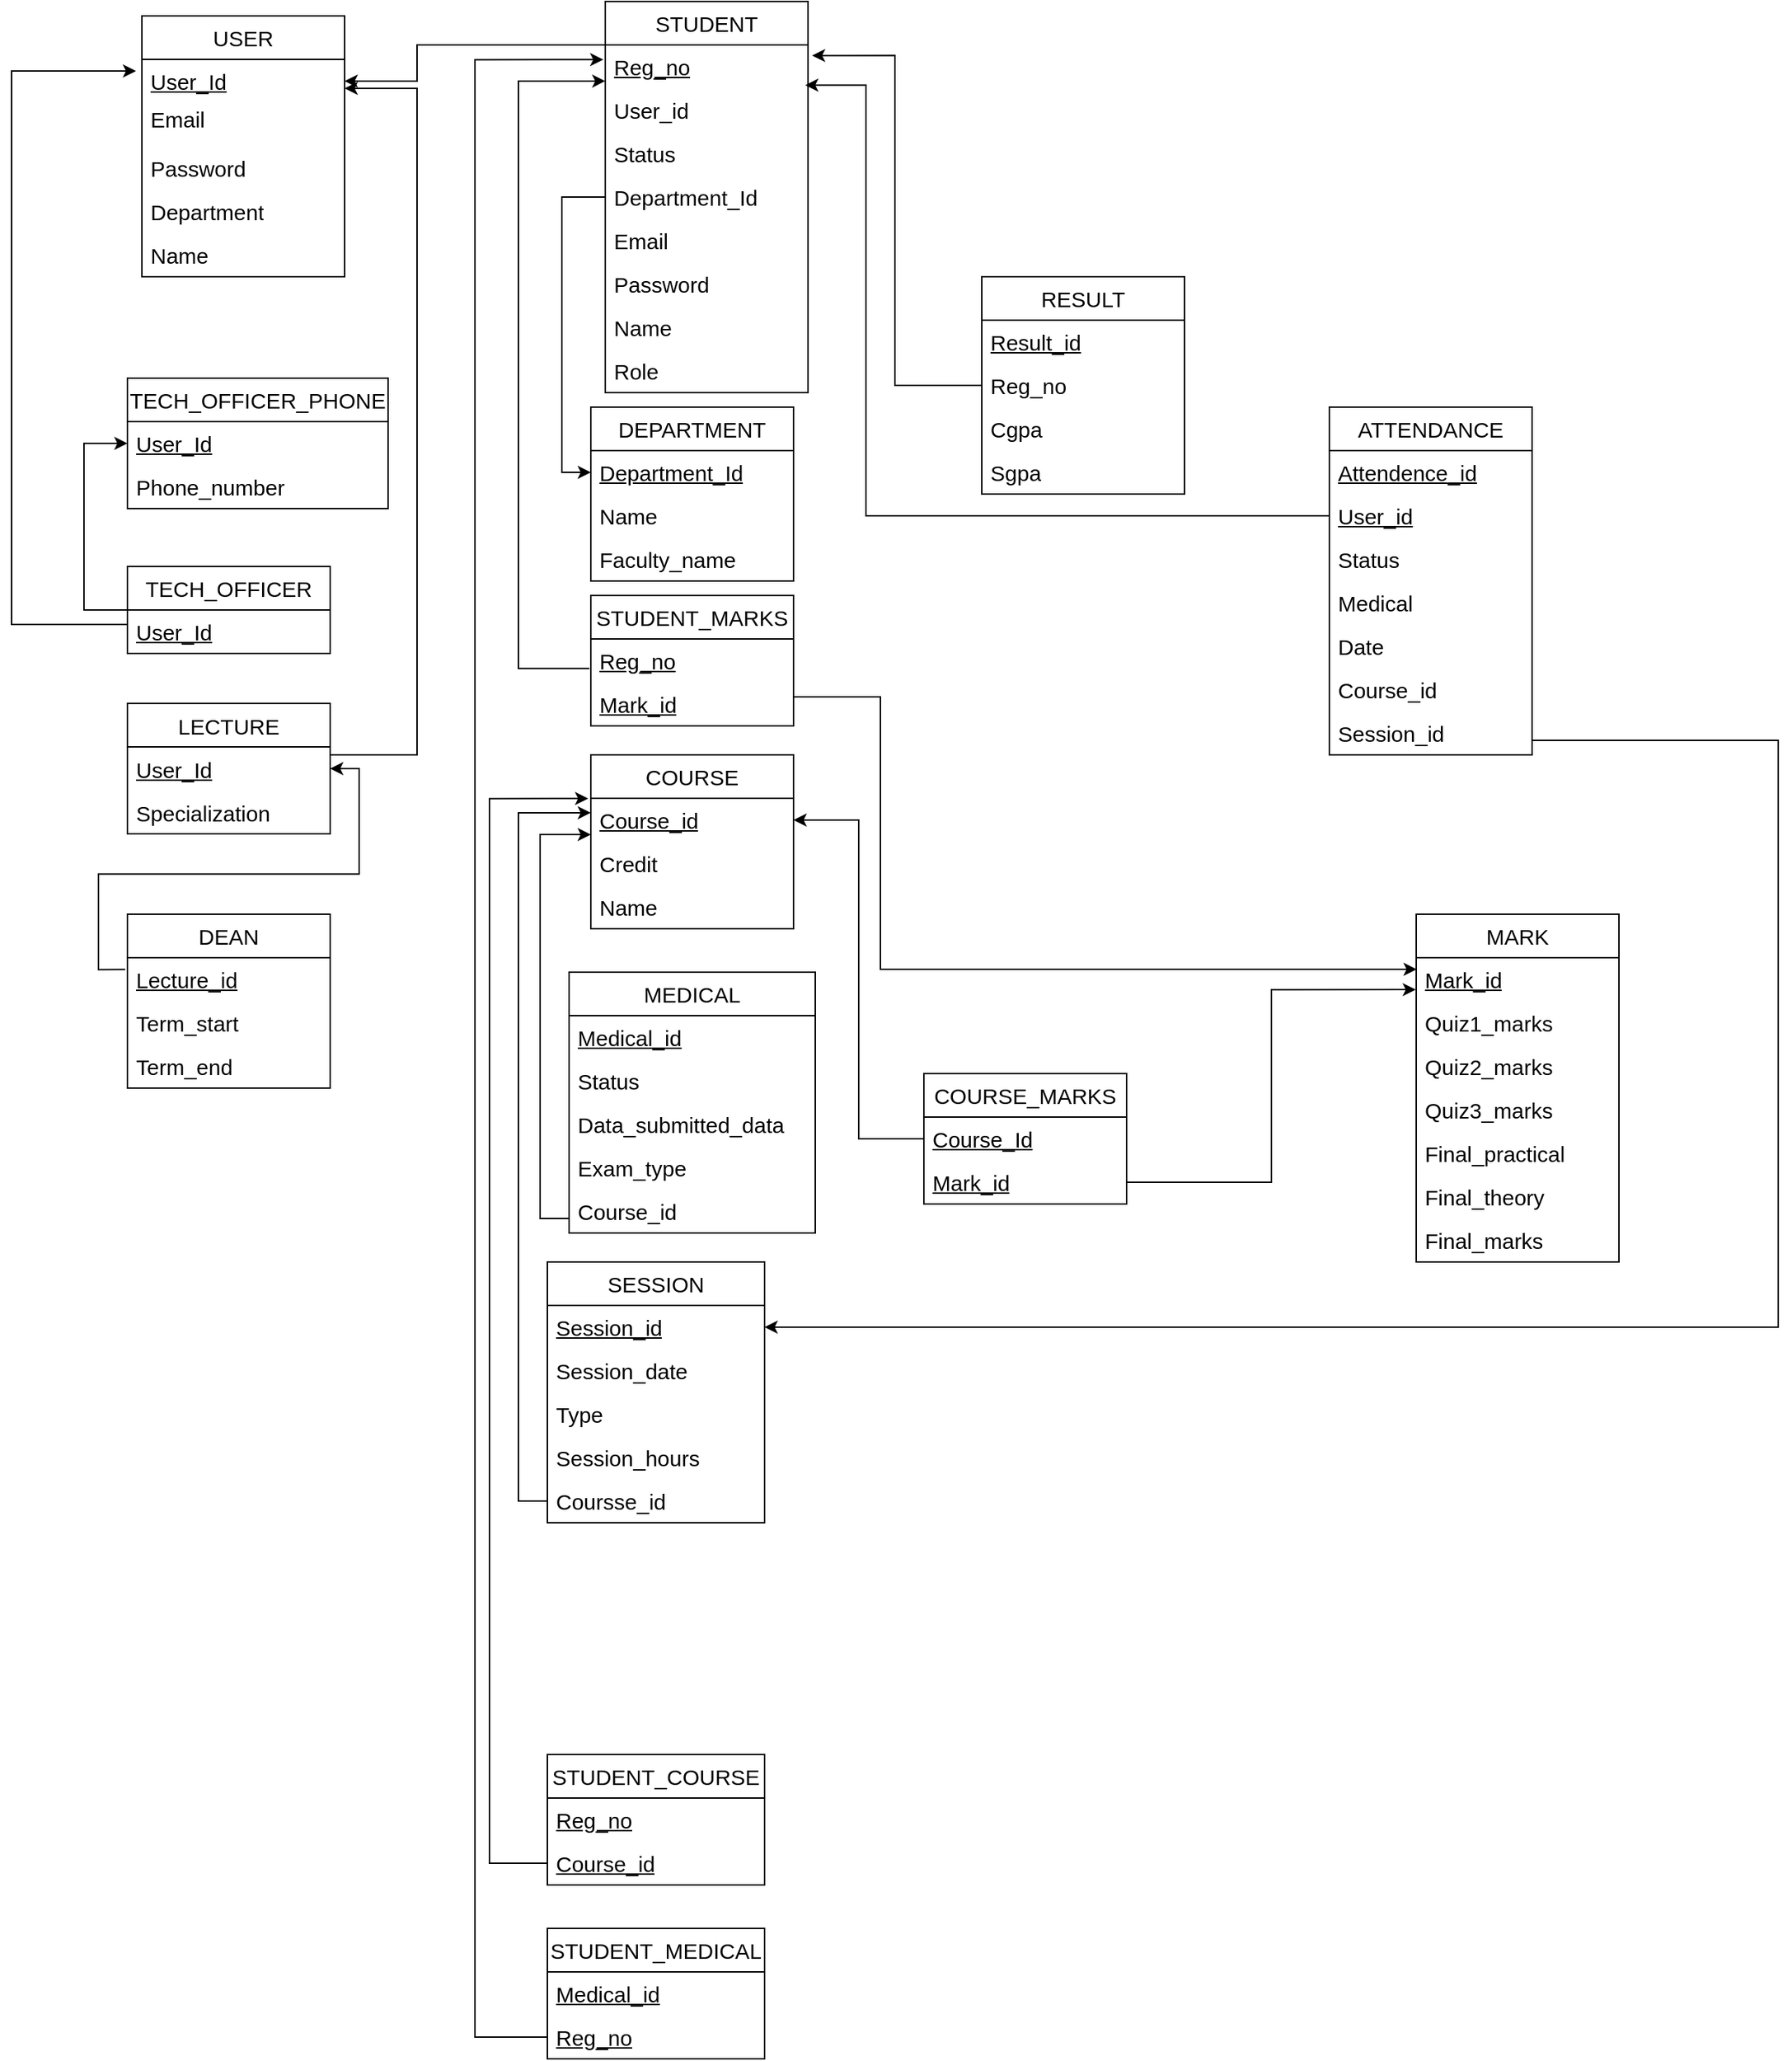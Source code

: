 <mxfile version="28.0.6">
  <diagram name="Page-1" id="T_bpmNIiC4-5DBR66Zbq">
    <mxGraphModel dx="1737" dy="1100" grid="1" gridSize="10" guides="1" tooltips="1" connect="1" arrows="1" fold="1" page="1" pageScale="1" pageWidth="1654" pageHeight="1169" math="0" shadow="0">
      <root>
        <mxCell id="0" />
        <mxCell id="1" parent="0" />
        <mxCell id="CtTI6L6g2vSUZPgUTcTH-9" value="USER" style="swimlane;fontStyle=0;childLayout=stackLayout;horizontal=1;startSize=30;horizontalStack=0;resizeParent=1;resizeParentMax=0;resizeLast=0;collapsible=1;marginBottom=0;whiteSpace=wrap;html=1;fontSize=15;" parent="1" vertex="1">
          <mxGeometry x="170" y="20" width="140" height="180" as="geometry" />
        </mxCell>
        <mxCell id="CtTI6L6g2vSUZPgUTcTH-10" value="&lt;u&gt;User_Id&lt;/u&gt;" style="text;strokeColor=none;fillColor=none;align=left;verticalAlign=middle;spacingLeft=4;spacingRight=4;overflow=hidden;points=[[0,0.5],[1,0.5]];portConstraint=eastwest;rotatable=0;whiteSpace=wrap;html=1;fontSize=15;" parent="CtTI6L6g2vSUZPgUTcTH-9" vertex="1">
          <mxGeometry y="30" width="140" height="30" as="geometry" />
        </mxCell>
        <mxCell id="CtTI6L6g2vSUZPgUTcTH-11" value="Email&lt;div&gt;&lt;br&gt;&lt;/div&gt;" style="text;strokeColor=none;fillColor=none;align=left;verticalAlign=middle;spacingLeft=4;spacingRight=4;overflow=hidden;points=[[0,0.5],[1,0.5]];portConstraint=eastwest;rotatable=0;whiteSpace=wrap;html=1;fontSize=15;" parent="CtTI6L6g2vSUZPgUTcTH-9" vertex="1">
          <mxGeometry y="60" width="140" height="30" as="geometry" />
        </mxCell>
        <mxCell id="CtTI6L6g2vSUZPgUTcTH-12" value="Password" style="text;strokeColor=none;fillColor=none;align=left;verticalAlign=middle;spacingLeft=4;spacingRight=4;overflow=hidden;points=[[0,0.5],[1,0.5]];portConstraint=eastwest;rotatable=0;whiteSpace=wrap;html=1;fontSize=15;" parent="CtTI6L6g2vSUZPgUTcTH-9" vertex="1">
          <mxGeometry y="90" width="140" height="30" as="geometry" />
        </mxCell>
        <mxCell id="CtTI6L6g2vSUZPgUTcTH-16" value="Department" style="text;strokeColor=none;fillColor=none;align=left;verticalAlign=middle;spacingLeft=4;spacingRight=4;overflow=hidden;points=[[0,0.5],[1,0.5]];portConstraint=eastwest;rotatable=0;whiteSpace=wrap;html=1;fontSize=15;" parent="CtTI6L6g2vSUZPgUTcTH-9" vertex="1">
          <mxGeometry y="120" width="140" height="30" as="geometry" />
        </mxCell>
        <mxCell id="CtTI6L6g2vSUZPgUTcTH-17" value="Name" style="text;strokeColor=none;fillColor=none;align=left;verticalAlign=middle;spacingLeft=4;spacingRight=4;overflow=hidden;points=[[0,0.5],[1,0.5]];portConstraint=eastwest;rotatable=0;whiteSpace=wrap;html=1;fontSize=15;" parent="CtTI6L6g2vSUZPgUTcTH-9" vertex="1">
          <mxGeometry y="150" width="140" height="30" as="geometry" />
        </mxCell>
        <mxCell id="CtTI6L6g2vSUZPgUTcTH-18" value="STUDENT" style="swimlane;fontStyle=0;childLayout=stackLayout;horizontal=1;startSize=30;horizontalStack=0;resizeParent=1;resizeParentMax=0;resizeLast=0;collapsible=1;marginBottom=0;whiteSpace=wrap;html=1;fontSize=15;" parent="1" vertex="1">
          <mxGeometry x="490" y="10" width="140" height="270" as="geometry" />
        </mxCell>
        <mxCell id="CtTI6L6g2vSUZPgUTcTH-19" value="&lt;u&gt;Reg_no&lt;/u&gt;" style="text;strokeColor=none;fillColor=none;align=left;verticalAlign=middle;spacingLeft=4;spacingRight=4;overflow=hidden;points=[[0,0.5],[1,0.5]];portConstraint=eastwest;rotatable=0;whiteSpace=wrap;html=1;fontSize=15;" parent="CtTI6L6g2vSUZPgUTcTH-18" vertex="1">
          <mxGeometry y="30" width="140" height="30" as="geometry" />
        </mxCell>
        <mxCell id="CtTI6L6g2vSUZPgUTcTH-20" value="User_id" style="text;strokeColor=none;fillColor=none;align=left;verticalAlign=middle;spacingLeft=4;spacingRight=4;overflow=hidden;points=[[0,0.5],[1,0.5]];portConstraint=eastwest;rotatable=0;whiteSpace=wrap;html=1;fontSize=15;" parent="CtTI6L6g2vSUZPgUTcTH-18" vertex="1">
          <mxGeometry y="60" width="140" height="30" as="geometry" />
        </mxCell>
        <mxCell id="CtTI6L6g2vSUZPgUTcTH-21" value="Status" style="text;strokeColor=none;fillColor=none;align=left;verticalAlign=middle;spacingLeft=4;spacingRight=4;overflow=hidden;points=[[0,0.5],[1,0.5]];portConstraint=eastwest;rotatable=0;whiteSpace=wrap;html=1;fontSize=15;" parent="CtTI6L6g2vSUZPgUTcTH-18" vertex="1">
          <mxGeometry y="90" width="140" height="30" as="geometry" />
        </mxCell>
        <mxCell id="R4xDeZKMZIM7UkRuJvfa-5" value="Department_Id" style="text;strokeColor=none;fillColor=none;align=left;verticalAlign=middle;spacingLeft=4;spacingRight=4;overflow=hidden;points=[[0,0.5],[1,0.5]];portConstraint=eastwest;rotatable=0;whiteSpace=wrap;html=1;fontSize=15;" parent="CtTI6L6g2vSUZPgUTcTH-18" vertex="1">
          <mxGeometry y="120" width="140" height="30" as="geometry" />
        </mxCell>
        <mxCell id="dsJZEKjD783PEFaKPXM2-1" value="Email" style="text;strokeColor=none;fillColor=none;align=left;verticalAlign=middle;spacingLeft=4;spacingRight=4;overflow=hidden;points=[[0,0.5],[1,0.5]];portConstraint=eastwest;rotatable=0;whiteSpace=wrap;html=1;fontSize=15;" vertex="1" parent="CtTI6L6g2vSUZPgUTcTH-18">
          <mxGeometry y="150" width="140" height="30" as="geometry" />
        </mxCell>
        <mxCell id="dsJZEKjD783PEFaKPXM2-2" value="Password" style="text;strokeColor=none;fillColor=none;align=left;verticalAlign=middle;spacingLeft=4;spacingRight=4;overflow=hidden;points=[[0,0.5],[1,0.5]];portConstraint=eastwest;rotatable=0;whiteSpace=wrap;html=1;fontSize=15;" vertex="1" parent="CtTI6L6g2vSUZPgUTcTH-18">
          <mxGeometry y="180" width="140" height="30" as="geometry" />
        </mxCell>
        <mxCell id="dsJZEKjD783PEFaKPXM2-6" value="Name" style="text;strokeColor=none;fillColor=none;align=left;verticalAlign=middle;spacingLeft=4;spacingRight=4;overflow=hidden;points=[[0,0.5],[1,0.5]];portConstraint=eastwest;rotatable=0;whiteSpace=wrap;html=1;fontSize=15;" vertex="1" parent="CtTI6L6g2vSUZPgUTcTH-18">
          <mxGeometry y="210" width="140" height="30" as="geometry" />
        </mxCell>
        <mxCell id="dsJZEKjD783PEFaKPXM2-7" value="Role" style="text;strokeColor=none;fillColor=none;align=left;verticalAlign=middle;spacingLeft=4;spacingRight=4;overflow=hidden;points=[[0,0.5],[1,0.5]];portConstraint=eastwest;rotatable=0;whiteSpace=wrap;html=1;fontSize=15;" vertex="1" parent="CtTI6L6g2vSUZPgUTcTH-18">
          <mxGeometry y="240" width="140" height="30" as="geometry" />
        </mxCell>
        <mxCell id="CtTI6L6g2vSUZPgUTcTH-90" style="edgeStyle=orthogonalEdgeStyle;rounded=0;orthogonalLoop=1;jettySize=auto;html=1;entryX=0;entryY=0.5;entryDx=0;entryDy=0;fontSize=15;" parent="1" source="CtTI6L6g2vSUZPgUTcTH-24" target="CtTI6L6g2vSUZPgUTcTH-29" edge="1">
          <mxGeometry relative="1" as="geometry">
            <Array as="points">
              <mxPoint x="130" y="430.0" />
              <mxPoint x="130" y="315" />
            </Array>
          </mxGeometry>
        </mxCell>
        <mxCell id="CtTI6L6g2vSUZPgUTcTH-24" value="TECH_OFFICER" style="swimlane;fontStyle=0;childLayout=stackLayout;horizontal=1;startSize=30;horizontalStack=0;resizeParent=1;resizeParentMax=0;resizeLast=0;collapsible=1;marginBottom=0;whiteSpace=wrap;html=1;fontSize=15;" parent="1" vertex="1">
          <mxGeometry x="160" y="400" width="140" height="60" as="geometry" />
        </mxCell>
        <mxCell id="CtTI6L6g2vSUZPgUTcTH-25" value="&lt;font&gt;&lt;u&gt;User_Id&lt;/u&gt;&lt;/font&gt;" style="text;strokeColor=none;fillColor=none;align=left;verticalAlign=middle;spacingLeft=4;spacingRight=4;overflow=hidden;points=[[0,0.5],[1,0.5]];portConstraint=eastwest;rotatable=0;whiteSpace=wrap;html=1;fontSize=15;" parent="CtTI6L6g2vSUZPgUTcTH-24" vertex="1">
          <mxGeometry y="30" width="140" height="30" as="geometry" />
        </mxCell>
        <mxCell id="CtTI6L6g2vSUZPgUTcTH-28" value="TECH_OFFICER_PHONE" style="swimlane;fontStyle=0;childLayout=stackLayout;horizontal=1;startSize=30;horizontalStack=0;resizeParent=1;resizeParentMax=0;resizeLast=0;collapsible=1;marginBottom=0;whiteSpace=wrap;html=1;fontSize=15;" parent="1" vertex="1">
          <mxGeometry x="160" y="270" width="180" height="90" as="geometry" />
        </mxCell>
        <mxCell id="CtTI6L6g2vSUZPgUTcTH-29" value="&lt;u&gt;User_Id&lt;/u&gt;" style="text;strokeColor=none;fillColor=none;align=left;verticalAlign=middle;spacingLeft=4;spacingRight=4;overflow=hidden;points=[[0,0.5],[1,0.5]];portConstraint=eastwest;rotatable=0;whiteSpace=wrap;html=1;fontSize=15;" parent="CtTI6L6g2vSUZPgUTcTH-28" vertex="1">
          <mxGeometry y="30" width="180" height="30" as="geometry" />
        </mxCell>
        <mxCell id="CtTI6L6g2vSUZPgUTcTH-30" value="Phone_number" style="text;strokeColor=none;fillColor=none;align=left;verticalAlign=middle;spacingLeft=4;spacingRight=4;overflow=hidden;points=[[0,0.5],[1,0.5]];portConstraint=eastwest;rotatable=0;whiteSpace=wrap;html=1;fontSize=15;" parent="CtTI6L6g2vSUZPgUTcTH-28" vertex="1">
          <mxGeometry y="60" width="180" height="30" as="geometry" />
        </mxCell>
        <mxCell id="CtTI6L6g2vSUZPgUTcTH-32" value="LECTURE" style="swimlane;fontStyle=0;childLayout=stackLayout;horizontal=1;startSize=30;horizontalStack=0;resizeParent=1;resizeParentMax=0;resizeLast=0;collapsible=1;marginBottom=0;whiteSpace=wrap;html=1;fontSize=15;" parent="1" vertex="1">
          <mxGeometry x="160" y="494.5" width="140" height="90" as="geometry" />
        </mxCell>
        <mxCell id="CtTI6L6g2vSUZPgUTcTH-33" value="&lt;u&gt;User_Id&lt;/u&gt;" style="text;strokeColor=none;fillColor=none;align=left;verticalAlign=middle;spacingLeft=4;spacingRight=4;overflow=hidden;points=[[0,0.5],[1,0.5]];portConstraint=eastwest;rotatable=0;whiteSpace=wrap;html=1;fontSize=15;" parent="CtTI6L6g2vSUZPgUTcTH-32" vertex="1">
          <mxGeometry y="30" width="140" height="30" as="geometry" />
        </mxCell>
        <mxCell id="CtTI6L6g2vSUZPgUTcTH-34" value="Specialization" style="text;strokeColor=none;fillColor=none;align=left;verticalAlign=middle;spacingLeft=4;spacingRight=4;overflow=hidden;points=[[0,0.5],[1,0.5]];portConstraint=eastwest;rotatable=0;whiteSpace=wrap;html=1;fontSize=15;" parent="CtTI6L6g2vSUZPgUTcTH-32" vertex="1">
          <mxGeometry y="60" width="140" height="30" as="geometry" />
        </mxCell>
        <mxCell id="CtTI6L6g2vSUZPgUTcTH-35" value="DEAN" style="swimlane;fontStyle=0;childLayout=stackLayout;horizontal=1;startSize=30;horizontalStack=0;resizeParent=1;resizeParentMax=0;resizeLast=0;collapsible=1;marginBottom=0;whiteSpace=wrap;html=1;fontSize=15;" parent="1" vertex="1">
          <mxGeometry x="160" y="640" width="140" height="120" as="geometry" />
        </mxCell>
        <mxCell id="CtTI6L6g2vSUZPgUTcTH-36" value="&lt;u&gt;Lecture_id&lt;/u&gt;" style="text;strokeColor=none;fillColor=none;align=left;verticalAlign=middle;spacingLeft=4;spacingRight=4;overflow=hidden;points=[[0,0.5],[1,0.5]];portConstraint=eastwest;rotatable=0;whiteSpace=wrap;html=1;fontSize=15;" parent="CtTI6L6g2vSUZPgUTcTH-35" vertex="1">
          <mxGeometry y="30" width="140" height="30" as="geometry" />
        </mxCell>
        <mxCell id="CtTI6L6g2vSUZPgUTcTH-37" value="Term_start" style="text;strokeColor=none;fillColor=none;align=left;verticalAlign=middle;spacingLeft=4;spacingRight=4;overflow=hidden;points=[[0,0.5],[1,0.5]];portConstraint=eastwest;rotatable=0;whiteSpace=wrap;html=1;fontSize=15;" parent="CtTI6L6g2vSUZPgUTcTH-35" vertex="1">
          <mxGeometry y="60" width="140" height="30" as="geometry" />
        </mxCell>
        <mxCell id="CtTI6L6g2vSUZPgUTcTH-38" value="Term_end" style="text;strokeColor=none;fillColor=none;align=left;verticalAlign=middle;spacingLeft=4;spacingRight=4;overflow=hidden;points=[[0,0.5],[1,0.5]];portConstraint=eastwest;rotatable=0;whiteSpace=wrap;html=1;fontSize=15;" parent="CtTI6L6g2vSUZPgUTcTH-35" vertex="1">
          <mxGeometry y="90" width="140" height="30" as="geometry" />
        </mxCell>
        <mxCell id="CtTI6L6g2vSUZPgUTcTH-39" value="RESULT" style="swimlane;fontStyle=0;childLayout=stackLayout;horizontal=1;startSize=30;horizontalStack=0;resizeParent=1;resizeParentMax=0;resizeLast=0;collapsible=1;marginBottom=0;whiteSpace=wrap;html=1;fontSize=15;" parent="1" vertex="1">
          <mxGeometry x="750" y="200" width="140" height="150" as="geometry" />
        </mxCell>
        <mxCell id="CtTI6L6g2vSUZPgUTcTH-40" value="&lt;u&gt;Result_id&lt;span style=&quot;white-space: pre;&quot;&gt;&#x9;&lt;/span&gt;&lt;/u&gt;" style="text;strokeColor=none;fillColor=none;align=left;verticalAlign=middle;spacingLeft=4;spacingRight=4;overflow=hidden;points=[[0,0.5],[1,0.5]];portConstraint=eastwest;rotatable=0;whiteSpace=wrap;html=1;fontSize=15;" parent="CtTI6L6g2vSUZPgUTcTH-39" vertex="1">
          <mxGeometry y="30" width="140" height="30" as="geometry" />
        </mxCell>
        <mxCell id="CtTI6L6g2vSUZPgUTcTH-41" value="Reg_no" style="text;strokeColor=none;fillColor=none;align=left;verticalAlign=middle;spacingLeft=4;spacingRight=4;overflow=hidden;points=[[0,0.5],[1,0.5]];portConstraint=eastwest;rotatable=0;whiteSpace=wrap;html=1;fontSize=15;" parent="CtTI6L6g2vSUZPgUTcTH-39" vertex="1">
          <mxGeometry y="60" width="140" height="30" as="geometry" />
        </mxCell>
        <mxCell id="CtTI6L6g2vSUZPgUTcTH-42" value="Cgpa" style="text;strokeColor=none;fillColor=none;align=left;verticalAlign=middle;spacingLeft=4;spacingRight=4;overflow=hidden;points=[[0,0.5],[1,0.5]];portConstraint=eastwest;rotatable=0;whiteSpace=wrap;html=1;fontSize=15;" parent="CtTI6L6g2vSUZPgUTcTH-39" vertex="1">
          <mxGeometry y="90" width="140" height="30" as="geometry" />
        </mxCell>
        <mxCell id="CtTI6L6g2vSUZPgUTcTH-84" value="Sgpa" style="text;strokeColor=none;fillColor=none;align=left;verticalAlign=middle;spacingLeft=4;spacingRight=4;overflow=hidden;points=[[0,0.5],[1,0.5]];portConstraint=eastwest;rotatable=0;whiteSpace=wrap;html=1;fontSize=15;" parent="CtTI6L6g2vSUZPgUTcTH-39" vertex="1">
          <mxGeometry y="120" width="140" height="30" as="geometry" />
        </mxCell>
        <mxCell id="CtTI6L6g2vSUZPgUTcTH-44" value="MARK" style="swimlane;fontStyle=0;childLayout=stackLayout;horizontal=1;startSize=30;horizontalStack=0;resizeParent=1;resizeParentMax=0;resizeLast=0;collapsible=1;marginBottom=0;whiteSpace=wrap;html=1;fontSize=15;" parent="1" vertex="1">
          <mxGeometry x="1050" y="640" width="140" height="240" as="geometry" />
        </mxCell>
        <mxCell id="CtTI6L6g2vSUZPgUTcTH-45" value="&lt;u&gt;Mark_id&lt;/u&gt;" style="text;strokeColor=none;fillColor=none;align=left;verticalAlign=middle;spacingLeft=4;spacingRight=4;overflow=hidden;points=[[0,0.5],[1,0.5]];portConstraint=eastwest;rotatable=0;whiteSpace=wrap;html=1;fontSize=15;" parent="CtTI6L6g2vSUZPgUTcTH-44" vertex="1">
          <mxGeometry y="30" width="140" height="30" as="geometry" />
        </mxCell>
        <mxCell id="CtTI6L6g2vSUZPgUTcTH-46" value="Quiz1_marks" style="text;strokeColor=none;fillColor=none;align=left;verticalAlign=middle;spacingLeft=4;spacingRight=4;overflow=hidden;points=[[0,0.5],[1,0.5]];portConstraint=eastwest;rotatable=0;whiteSpace=wrap;html=1;fontSize=15;" parent="CtTI6L6g2vSUZPgUTcTH-44" vertex="1">
          <mxGeometry y="60" width="140" height="30" as="geometry" />
        </mxCell>
        <mxCell id="CtTI6L6g2vSUZPgUTcTH-52" value="Quiz2_marks" style="text;strokeColor=none;fillColor=none;align=left;verticalAlign=middle;spacingLeft=4;spacingRight=4;overflow=hidden;points=[[0,0.5],[1,0.5]];portConstraint=eastwest;rotatable=0;whiteSpace=wrap;html=1;fontSize=15;" parent="CtTI6L6g2vSUZPgUTcTH-44" vertex="1">
          <mxGeometry y="90" width="140" height="30" as="geometry" />
        </mxCell>
        <mxCell id="CtTI6L6g2vSUZPgUTcTH-53" value="Quiz3_marks" style="text;strokeColor=none;fillColor=none;align=left;verticalAlign=middle;spacingLeft=4;spacingRight=4;overflow=hidden;points=[[0,0.5],[1,0.5]];portConstraint=eastwest;rotatable=0;whiteSpace=wrap;html=1;fontSize=15;" parent="CtTI6L6g2vSUZPgUTcTH-44" vertex="1">
          <mxGeometry y="120" width="140" height="30" as="geometry" />
        </mxCell>
        <mxCell id="CtTI6L6g2vSUZPgUTcTH-54" value="Final_practical" style="text;strokeColor=none;fillColor=none;align=left;verticalAlign=middle;spacingLeft=4;spacingRight=4;overflow=hidden;points=[[0,0.5],[1,0.5]];portConstraint=eastwest;rotatable=0;whiteSpace=wrap;html=1;fontSize=15;" parent="CtTI6L6g2vSUZPgUTcTH-44" vertex="1">
          <mxGeometry y="150" width="140" height="30" as="geometry" />
        </mxCell>
        <mxCell id="CtTI6L6g2vSUZPgUTcTH-55" value="Final_theory" style="text;strokeColor=none;fillColor=none;align=left;verticalAlign=middle;spacingLeft=4;spacingRight=4;overflow=hidden;points=[[0,0.5],[1,0.5]];portConstraint=eastwest;rotatable=0;whiteSpace=wrap;html=1;fontSize=15;" parent="CtTI6L6g2vSUZPgUTcTH-44" vertex="1">
          <mxGeometry y="180" width="140" height="30" as="geometry" />
        </mxCell>
        <mxCell id="CtTI6L6g2vSUZPgUTcTH-56" value="Final_marks" style="text;strokeColor=none;fillColor=none;align=left;verticalAlign=middle;spacingLeft=4;spacingRight=4;overflow=hidden;points=[[0,0.5],[1,0.5]];portConstraint=eastwest;rotatable=0;whiteSpace=wrap;html=1;fontSize=15;" parent="CtTI6L6g2vSUZPgUTcTH-44" vertex="1">
          <mxGeometry y="210" width="140" height="30" as="geometry" />
        </mxCell>
        <mxCell id="CtTI6L6g2vSUZPgUTcTH-89" style="edgeStyle=orthogonalEdgeStyle;rounded=0;orthogonalLoop=1;jettySize=auto;html=1;entryX=0;entryY=0.833;entryDx=0;entryDy=0;entryPerimeter=0;exitX=-0.007;exitY=0.679;exitDx=0;exitDy=0;exitPerimeter=0;fontSize=15;" parent="1" source="CtTI6L6g2vSUZPgUTcTH-48" target="CtTI6L6g2vSUZPgUTcTH-19" edge="1">
          <mxGeometry relative="1" as="geometry">
            <mxPoint x="470" y="435" as="sourcePoint" />
            <mxPoint x="480" y="250.0" as="targetPoint" />
            <Array as="points">
              <mxPoint x="430" y="470" />
              <mxPoint x="430" y="65" />
            </Array>
          </mxGeometry>
        </mxCell>
        <mxCell id="CtTI6L6g2vSUZPgUTcTH-47" value="STUDENT_MARKS" style="swimlane;fontStyle=0;childLayout=stackLayout;horizontal=1;startSize=30;horizontalStack=0;resizeParent=1;resizeParentMax=0;resizeLast=0;collapsible=1;marginBottom=0;whiteSpace=wrap;html=1;fontSize=15;" parent="1" vertex="1">
          <mxGeometry x="480" y="420" width="140" height="90" as="geometry" />
        </mxCell>
        <mxCell id="CtTI6L6g2vSUZPgUTcTH-48" value="&lt;u&gt;Reg_no&lt;/u&gt;" style="text;strokeColor=none;fillColor=none;align=left;verticalAlign=middle;spacingLeft=4;spacingRight=4;overflow=hidden;points=[[0,0.5],[1,0.5]];portConstraint=eastwest;rotatable=0;whiteSpace=wrap;html=1;fontSize=15;" parent="CtTI6L6g2vSUZPgUTcTH-47" vertex="1">
          <mxGeometry y="30" width="140" height="30" as="geometry" />
        </mxCell>
        <mxCell id="CtTI6L6g2vSUZPgUTcTH-49" value="&lt;u&gt;Mark_id&lt;/u&gt;" style="text;strokeColor=none;fillColor=none;align=left;verticalAlign=middle;spacingLeft=4;spacingRight=4;overflow=hidden;points=[[0,0.5],[1,0.5]];portConstraint=eastwest;rotatable=0;whiteSpace=wrap;html=1;fontSize=15;" parent="CtTI6L6g2vSUZPgUTcTH-47" vertex="1">
          <mxGeometry y="60" width="140" height="30" as="geometry" />
        </mxCell>
        <mxCell id="CtTI6L6g2vSUZPgUTcTH-57" value="COURSE" style="swimlane;fontStyle=0;childLayout=stackLayout;horizontal=1;startSize=30;horizontalStack=0;resizeParent=1;resizeParentMax=0;resizeLast=0;collapsible=1;marginBottom=0;whiteSpace=wrap;html=1;fontSize=15;" parent="1" vertex="1">
          <mxGeometry x="480" y="530" width="140" height="120" as="geometry" />
        </mxCell>
        <mxCell id="CtTI6L6g2vSUZPgUTcTH-58" value="&lt;u&gt;Course_id&lt;/u&gt;" style="text;strokeColor=none;fillColor=none;align=left;verticalAlign=middle;spacingLeft=4;spacingRight=4;overflow=hidden;points=[[0,0.5],[1,0.5]];portConstraint=eastwest;rotatable=0;whiteSpace=wrap;html=1;fontSize=15;" parent="CtTI6L6g2vSUZPgUTcTH-57" vertex="1">
          <mxGeometry y="30" width="140" height="30" as="geometry" />
        </mxCell>
        <mxCell id="CtTI6L6g2vSUZPgUTcTH-59" value="Credit" style="text;strokeColor=none;fillColor=none;align=left;verticalAlign=middle;spacingLeft=4;spacingRight=4;overflow=hidden;points=[[0,0.5],[1,0.5]];portConstraint=eastwest;rotatable=0;whiteSpace=wrap;html=1;fontSize=15;" parent="CtTI6L6g2vSUZPgUTcTH-57" vertex="1">
          <mxGeometry y="60" width="140" height="30" as="geometry" />
        </mxCell>
        <mxCell id="CtTI6L6g2vSUZPgUTcTH-60" value="Name" style="text;strokeColor=none;fillColor=none;align=left;verticalAlign=middle;spacingLeft=4;spacingRight=4;overflow=hidden;points=[[0,0.5],[1,0.5]];portConstraint=eastwest;rotatable=0;whiteSpace=wrap;html=1;fontSize=15;" parent="CtTI6L6g2vSUZPgUTcTH-57" vertex="1">
          <mxGeometry y="90" width="140" height="30" as="geometry" />
        </mxCell>
        <mxCell id="CtTI6L6g2vSUZPgUTcTH-62" value="STUDENT_COURSE" style="swimlane;fontStyle=0;childLayout=stackLayout;horizontal=1;startSize=30;horizontalStack=0;resizeParent=1;resizeParentMax=0;resizeLast=0;collapsible=1;marginBottom=0;whiteSpace=wrap;html=1;fontSize=15;" parent="1" vertex="1">
          <mxGeometry x="450" y="1220" width="150" height="90" as="geometry" />
        </mxCell>
        <mxCell id="CtTI6L6g2vSUZPgUTcTH-63" value="&lt;u&gt;Reg_no&lt;/u&gt;" style="text;strokeColor=none;fillColor=none;align=left;verticalAlign=middle;spacingLeft=4;spacingRight=4;overflow=hidden;points=[[0,0.5],[1,0.5]];portConstraint=eastwest;rotatable=0;whiteSpace=wrap;html=1;fontSize=15;" parent="CtTI6L6g2vSUZPgUTcTH-62" vertex="1">
          <mxGeometry y="30" width="150" height="30" as="geometry" />
        </mxCell>
        <mxCell id="CtTI6L6g2vSUZPgUTcTH-64" value="&lt;u&gt;Course_id&lt;/u&gt;" style="text;strokeColor=none;fillColor=none;align=left;verticalAlign=middle;spacingLeft=4;spacingRight=4;overflow=hidden;points=[[0,0.5],[1,0.5]];portConstraint=eastwest;rotatable=0;whiteSpace=wrap;html=1;fontSize=15;" parent="CtTI6L6g2vSUZPgUTcTH-62" vertex="1">
          <mxGeometry y="60" width="150" height="30" as="geometry" />
        </mxCell>
        <mxCell id="CtTI6L6g2vSUZPgUTcTH-94" style="edgeStyle=orthogonalEdgeStyle;rounded=0;orthogonalLoop=1;jettySize=auto;html=1;entryX=1;entryY=0.5;entryDx=0;entryDy=0;exitX=0;exitY=0.5;exitDx=0;exitDy=0;fontSize=15;" parent="1" source="CtTI6L6g2vSUZPgUTcTH-67" target="CtTI6L6g2vSUZPgUTcTH-58" edge="1">
          <mxGeometry relative="1" as="geometry" />
        </mxCell>
        <mxCell id="CtTI6L6g2vSUZPgUTcTH-66" value="COURSE_MARKS" style="swimlane;fontStyle=0;childLayout=stackLayout;horizontal=1;startSize=30;horizontalStack=0;resizeParent=1;resizeParentMax=0;resizeLast=0;collapsible=1;marginBottom=0;whiteSpace=wrap;html=1;fontSize=15;" parent="1" vertex="1">
          <mxGeometry x="710" y="750" width="140" height="90" as="geometry" />
        </mxCell>
        <mxCell id="CtTI6L6g2vSUZPgUTcTH-67" value="&lt;u&gt;Course_Id&lt;/u&gt;" style="text;strokeColor=none;fillColor=none;align=left;verticalAlign=middle;spacingLeft=4;spacingRight=4;overflow=hidden;points=[[0,0.5],[1,0.5]];portConstraint=eastwest;rotatable=0;whiteSpace=wrap;html=1;fontSize=15;" parent="CtTI6L6g2vSUZPgUTcTH-66" vertex="1">
          <mxGeometry y="30" width="140" height="30" as="geometry" />
        </mxCell>
        <mxCell id="CtTI6L6g2vSUZPgUTcTH-68" value="&lt;u&gt;Mark_id&lt;/u&gt;" style="text;strokeColor=none;fillColor=none;align=left;verticalAlign=middle;spacingLeft=4;spacingRight=4;overflow=hidden;points=[[0,0.5],[1,0.5]];portConstraint=eastwest;rotatable=0;whiteSpace=wrap;html=1;fontSize=15;" parent="CtTI6L6g2vSUZPgUTcTH-66" vertex="1">
          <mxGeometry y="60" width="140" height="30" as="geometry" />
        </mxCell>
        <mxCell id="CtTI6L6g2vSUZPgUTcTH-69" value="ATTENDANCE" style="swimlane;fontStyle=0;childLayout=stackLayout;horizontal=1;startSize=30;horizontalStack=0;resizeParent=1;resizeParentMax=0;resizeLast=0;collapsible=1;marginBottom=0;whiteSpace=wrap;html=1;fontSize=15;" parent="1" vertex="1">
          <mxGeometry x="990" y="290" width="140" height="240" as="geometry" />
        </mxCell>
        <mxCell id="CtTI6L6g2vSUZPgUTcTH-70" value="&lt;u&gt;&lt;span style=&quot;text-align: center;&quot;&gt;Attendence&lt;/span&gt;_id&lt;/u&gt;" style="text;strokeColor=none;fillColor=none;align=left;verticalAlign=middle;spacingLeft=4;spacingRight=4;overflow=hidden;points=[[0,0.5],[1,0.5]];portConstraint=eastwest;rotatable=0;whiteSpace=wrap;html=1;fontSize=15;" parent="CtTI6L6g2vSUZPgUTcTH-69" vertex="1">
          <mxGeometry y="30" width="140" height="30" as="geometry" />
        </mxCell>
        <mxCell id="CtTI6L6g2vSUZPgUTcTH-71" value="&lt;u&gt;User_id&lt;/u&gt;" style="text;strokeColor=none;fillColor=none;align=left;verticalAlign=middle;spacingLeft=4;spacingRight=4;overflow=hidden;points=[[0,0.5],[1,0.5]];portConstraint=eastwest;rotatable=0;whiteSpace=wrap;html=1;fontSize=15;" parent="CtTI6L6g2vSUZPgUTcTH-69" vertex="1">
          <mxGeometry y="60" width="140" height="30" as="geometry" />
        </mxCell>
        <mxCell id="CtTI6L6g2vSUZPgUTcTH-72" value="Status" style="text;strokeColor=none;fillColor=none;align=left;verticalAlign=middle;spacingLeft=4;spacingRight=4;overflow=hidden;points=[[0,0.5],[1,0.5]];portConstraint=eastwest;rotatable=0;whiteSpace=wrap;html=1;fontSize=15;" parent="CtTI6L6g2vSUZPgUTcTH-69" vertex="1">
          <mxGeometry y="90" width="140" height="30" as="geometry" />
        </mxCell>
        <mxCell id="CtTI6L6g2vSUZPgUTcTH-73" value="Medical" style="text;strokeColor=none;fillColor=none;align=left;verticalAlign=middle;spacingLeft=4;spacingRight=4;overflow=hidden;points=[[0,0.5],[1,0.5]];portConstraint=eastwest;rotatable=0;whiteSpace=wrap;html=1;fontSize=15;" parent="CtTI6L6g2vSUZPgUTcTH-69" vertex="1">
          <mxGeometry y="120" width="140" height="30" as="geometry" />
        </mxCell>
        <mxCell id="CtTI6L6g2vSUZPgUTcTH-74" value="Date" style="text;strokeColor=none;fillColor=none;align=left;verticalAlign=middle;spacingLeft=4;spacingRight=4;overflow=hidden;points=[[0,0.5],[1,0.5]];portConstraint=eastwest;rotatable=0;whiteSpace=wrap;html=1;fontSize=15;" parent="CtTI6L6g2vSUZPgUTcTH-69" vertex="1">
          <mxGeometry y="150" width="140" height="30" as="geometry" />
        </mxCell>
        <mxCell id="CtTI6L6g2vSUZPgUTcTH-75" value="Course_id" style="text;strokeColor=none;fillColor=none;align=left;verticalAlign=middle;spacingLeft=4;spacingRight=4;overflow=hidden;points=[[0,0.5],[1,0.5]];portConstraint=eastwest;rotatable=0;whiteSpace=wrap;html=1;fontSize=15;" parent="CtTI6L6g2vSUZPgUTcTH-69" vertex="1">
          <mxGeometry y="180" width="140" height="30" as="geometry" />
        </mxCell>
        <mxCell id="R4xDeZKMZIM7UkRuJvfa-29" value="Session_id" style="text;strokeColor=none;fillColor=none;align=left;verticalAlign=middle;spacingLeft=4;spacingRight=4;overflow=hidden;points=[[0,0.5],[1,0.5]];portConstraint=eastwest;rotatable=0;whiteSpace=wrap;html=1;fontSize=15;" parent="CtTI6L6g2vSUZPgUTcTH-69" vertex="1">
          <mxGeometry y="210" width="140" height="30" as="geometry" />
        </mxCell>
        <mxCell id="CtTI6L6g2vSUZPgUTcTH-79" style="edgeStyle=orthogonalEdgeStyle;rounded=0;orthogonalLoop=1;jettySize=auto;html=1;entryX=-0.029;entryY=0.267;entryDx=0;entryDy=0;entryPerimeter=0;exitX=0;exitY=0.5;exitDx=0;exitDy=0;fontSize=15;" parent="1" source="CtTI6L6g2vSUZPgUTcTH-25" target="CtTI6L6g2vSUZPgUTcTH-10" edge="1">
          <mxGeometry relative="1" as="geometry">
            <Array as="points">
              <mxPoint x="160" y="440" />
              <mxPoint x="80" y="440" />
              <mxPoint x="80" y="58" />
            </Array>
          </mxGeometry>
        </mxCell>
        <mxCell id="CtTI6L6g2vSUZPgUTcTH-83" style="edgeStyle=orthogonalEdgeStyle;rounded=0;orthogonalLoop=1;jettySize=auto;html=1;fontSize=15;" parent="1" source="CtTI6L6g2vSUZPgUTcTH-33" edge="1">
          <mxGeometry relative="1" as="geometry">
            <mxPoint x="310" y="70" as="targetPoint" />
            <Array as="points">
              <mxPoint x="360" y="530" />
              <mxPoint x="360" y="70" />
            </Array>
          </mxGeometry>
        </mxCell>
        <mxCell id="CtTI6L6g2vSUZPgUTcTH-86" style="edgeStyle=orthogonalEdgeStyle;rounded=0;orthogonalLoop=1;jettySize=auto;html=1;entryX=1;entryY=0.5;entryDx=0;entryDy=0;fontSize=15;" parent="1" source="CtTI6L6g2vSUZPgUTcTH-19" target="CtTI6L6g2vSUZPgUTcTH-10" edge="1">
          <mxGeometry relative="1" as="geometry">
            <Array as="points">
              <mxPoint x="360" y="40" />
              <mxPoint x="360" y="65" />
            </Array>
          </mxGeometry>
        </mxCell>
        <mxCell id="CtTI6L6g2vSUZPgUTcTH-87" style="edgeStyle=orthogonalEdgeStyle;rounded=0;orthogonalLoop=1;jettySize=auto;html=1;entryX=1.02;entryY=0.244;entryDx=0;entryDy=0;entryPerimeter=0;fontSize=15;" parent="1" source="CtTI6L6g2vSUZPgUTcTH-41" target="CtTI6L6g2vSUZPgUTcTH-19" edge="1">
          <mxGeometry relative="1" as="geometry" />
        </mxCell>
        <mxCell id="CtTI6L6g2vSUZPgUTcTH-91" style="edgeStyle=orthogonalEdgeStyle;rounded=0;orthogonalLoop=1;jettySize=auto;html=1;entryX=1;entryY=0.5;entryDx=0;entryDy=0;exitX=-0.011;exitY=0.272;exitDx=0;exitDy=0;exitPerimeter=0;fontSize=15;" parent="1" source="CtTI6L6g2vSUZPgUTcTH-36" target="CtTI6L6g2vSUZPgUTcTH-33" edge="1">
          <mxGeometry relative="1" as="geometry" />
        </mxCell>
        <mxCell id="CtTI6L6g2vSUZPgUTcTH-92" style="edgeStyle=orthogonalEdgeStyle;rounded=0;orthogonalLoop=1;jettySize=auto;html=1;exitX=1;exitY=0.5;exitDx=0;exitDy=0;fontSize=15;entryX=0.002;entryY=0.281;entryDx=0;entryDy=0;entryPerimeter=0;" parent="1" source="CtTI6L6g2vSUZPgUTcTH-49" target="CtTI6L6g2vSUZPgUTcTH-45" edge="1">
          <mxGeometry relative="1" as="geometry">
            <mxPoint x="1048" y="650" as="targetPoint" />
            <Array as="points">
              <mxPoint x="620" y="490" />
              <mxPoint x="680" y="490" />
              <mxPoint x="680" y="678" />
              <mxPoint x="1050" y="678" />
            </Array>
          </mxGeometry>
        </mxCell>
        <mxCell id="CtTI6L6g2vSUZPgUTcTH-93" style="edgeStyle=orthogonalEdgeStyle;rounded=0;orthogonalLoop=1;jettySize=auto;html=1;entryX=-0.002;entryY=0.735;entryDx=0;entryDy=0;entryPerimeter=0;fontSize=15;" parent="1" source="CtTI6L6g2vSUZPgUTcTH-68" target="CtTI6L6g2vSUZPgUTcTH-45" edge="1">
          <mxGeometry relative="1" as="geometry" />
        </mxCell>
        <mxCell id="CtTI6L6g2vSUZPgUTcTH-95" style="edgeStyle=orthogonalEdgeStyle;rounded=0;orthogonalLoop=1;jettySize=auto;html=1;entryX=-0.013;entryY=0.005;entryDx=0;entryDy=0;entryPerimeter=0;exitX=0;exitY=0.5;exitDx=0;exitDy=0;fontSize=15;" parent="1" source="CtTI6L6g2vSUZPgUTcTH-64" target="CtTI6L6g2vSUZPgUTcTH-58" edge="1">
          <mxGeometry relative="1" as="geometry">
            <mxPoint x="400" y="560" as="targetPoint" />
            <Array as="points">
              <mxPoint x="410" y="1295" />
              <mxPoint x="410" y="560" />
            </Array>
          </mxGeometry>
        </mxCell>
        <mxCell id="CtTI6L6g2vSUZPgUTcTH-98" style="edgeStyle=orthogonalEdgeStyle;rounded=0;orthogonalLoop=1;jettySize=auto;html=1;entryX=0.986;entryY=0.926;entryDx=0;entryDy=0;entryPerimeter=0;fontSize=15;exitX=0;exitY=0.5;exitDx=0;exitDy=0;" parent="1" source="CtTI6L6g2vSUZPgUTcTH-71" target="CtTI6L6g2vSUZPgUTcTH-19" edge="1">
          <mxGeometry relative="1" as="geometry">
            <Array as="points">
              <mxPoint x="670" y="365" />
              <mxPoint x="670" y="68" />
            </Array>
          </mxGeometry>
        </mxCell>
        <mxCell id="R4xDeZKMZIM7UkRuJvfa-1" value="DEPARTMENT" style="swimlane;fontStyle=0;childLayout=stackLayout;horizontal=1;startSize=30;horizontalStack=0;resizeParent=1;resizeParentMax=0;resizeLast=0;collapsible=1;marginBottom=0;whiteSpace=wrap;html=1;fontSize=15;" parent="1" vertex="1">
          <mxGeometry x="480" y="290" width="140" height="120" as="geometry" />
        </mxCell>
        <mxCell id="R4xDeZKMZIM7UkRuJvfa-2" value="&lt;u&gt;Department_Id&lt;/u&gt;" style="text;strokeColor=none;fillColor=none;align=left;verticalAlign=middle;spacingLeft=4;spacingRight=4;overflow=hidden;points=[[0,0.5],[1,0.5]];portConstraint=eastwest;rotatable=0;whiteSpace=wrap;html=1;fontSize=15;" parent="R4xDeZKMZIM7UkRuJvfa-1" vertex="1">
          <mxGeometry y="30" width="140" height="30" as="geometry" />
        </mxCell>
        <mxCell id="R4xDeZKMZIM7UkRuJvfa-3" value="Name" style="text;strokeColor=none;fillColor=none;align=left;verticalAlign=middle;spacingLeft=4;spacingRight=4;overflow=hidden;points=[[0,0.5],[1,0.5]];portConstraint=eastwest;rotatable=0;whiteSpace=wrap;html=1;fontSize=15;" parent="R4xDeZKMZIM7UkRuJvfa-1" vertex="1">
          <mxGeometry y="60" width="140" height="30" as="geometry" />
        </mxCell>
        <mxCell id="R4xDeZKMZIM7UkRuJvfa-4" value="Faculty_name" style="text;strokeColor=none;fillColor=none;align=left;verticalAlign=middle;spacingLeft=4;spacingRight=4;overflow=hidden;points=[[0,0.5],[1,0.5]];portConstraint=eastwest;rotatable=0;whiteSpace=wrap;html=1;fontSize=15;" parent="R4xDeZKMZIM7UkRuJvfa-1" vertex="1">
          <mxGeometry y="90" width="140" height="30" as="geometry" />
        </mxCell>
        <mxCell id="R4xDeZKMZIM7UkRuJvfa-8" style="edgeStyle=orthogonalEdgeStyle;rounded=0;orthogonalLoop=1;jettySize=auto;html=1;entryX=0;entryY=0.5;entryDx=0;entryDy=0;" parent="1" source="R4xDeZKMZIM7UkRuJvfa-5" target="R4xDeZKMZIM7UkRuJvfa-2" edge="1">
          <mxGeometry relative="1" as="geometry" />
        </mxCell>
        <mxCell id="R4xDeZKMZIM7UkRuJvfa-9" value="MEDICAL" style="swimlane;fontStyle=0;childLayout=stackLayout;horizontal=1;startSize=30;horizontalStack=0;resizeParent=1;resizeParentMax=0;resizeLast=0;collapsible=1;marginBottom=0;whiteSpace=wrap;html=1;fontSize=15;" parent="1" vertex="1">
          <mxGeometry x="465" y="680" width="170" height="180" as="geometry" />
        </mxCell>
        <mxCell id="R4xDeZKMZIM7UkRuJvfa-10" value="&lt;u&gt;Medical_id&lt;/u&gt;" style="text;strokeColor=none;fillColor=none;align=left;verticalAlign=middle;spacingLeft=4;spacingRight=4;overflow=hidden;points=[[0,0.5],[1,0.5]];portConstraint=eastwest;rotatable=0;whiteSpace=wrap;html=1;fontSize=15;" parent="R4xDeZKMZIM7UkRuJvfa-9" vertex="1">
          <mxGeometry y="30" width="170" height="30" as="geometry" />
        </mxCell>
        <mxCell id="R4xDeZKMZIM7UkRuJvfa-11" value="Status" style="text;strokeColor=none;fillColor=none;align=left;verticalAlign=middle;spacingLeft=4;spacingRight=4;overflow=hidden;points=[[0,0.5],[1,0.5]];portConstraint=eastwest;rotatable=0;whiteSpace=wrap;html=1;fontSize=15;" parent="R4xDeZKMZIM7UkRuJvfa-9" vertex="1">
          <mxGeometry y="60" width="170" height="30" as="geometry" />
        </mxCell>
        <mxCell id="R4xDeZKMZIM7UkRuJvfa-12" value="Data_submitted_data" style="text;strokeColor=none;fillColor=none;align=left;verticalAlign=middle;spacingLeft=4;spacingRight=4;overflow=hidden;points=[[0,0.5],[1,0.5]];portConstraint=eastwest;rotatable=0;whiteSpace=wrap;html=1;fontSize=15;" parent="R4xDeZKMZIM7UkRuJvfa-9" vertex="1">
          <mxGeometry y="90" width="170" height="30" as="geometry" />
        </mxCell>
        <mxCell id="R4xDeZKMZIM7UkRuJvfa-13" value="Exam_type" style="text;strokeColor=none;fillColor=none;align=left;verticalAlign=middle;spacingLeft=4;spacingRight=4;overflow=hidden;points=[[0,0.5],[1,0.5]];portConstraint=eastwest;rotatable=0;whiteSpace=wrap;html=1;fontSize=15;" parent="R4xDeZKMZIM7UkRuJvfa-9" vertex="1">
          <mxGeometry y="120" width="170" height="30" as="geometry" />
        </mxCell>
        <mxCell id="R4xDeZKMZIM7UkRuJvfa-15" value="Course_id" style="text;strokeColor=none;fillColor=none;align=left;verticalAlign=middle;spacingLeft=4;spacingRight=4;overflow=hidden;points=[[0,0.5],[1,0.5]];portConstraint=eastwest;rotatable=0;whiteSpace=wrap;html=1;fontSize=15;" parent="R4xDeZKMZIM7UkRuJvfa-9" vertex="1">
          <mxGeometry y="150" width="170" height="30" as="geometry" />
        </mxCell>
        <mxCell id="R4xDeZKMZIM7UkRuJvfa-17" style="edgeStyle=orthogonalEdgeStyle;rounded=0;orthogonalLoop=1;jettySize=auto;html=1;entryX=0;entryY=0.5;entryDx=0;entryDy=0;" parent="1" edge="1">
          <mxGeometry relative="1" as="geometry">
            <mxPoint x="465" y="850" as="sourcePoint" />
            <mxPoint x="480" y="585" as="targetPoint" />
            <Array as="points">
              <mxPoint x="445" y="850" />
              <mxPoint x="445" y="585" />
            </Array>
          </mxGeometry>
        </mxCell>
        <mxCell id="R4xDeZKMZIM7UkRuJvfa-18" value="STUDENT_MEDICAL" style="swimlane;fontStyle=0;childLayout=stackLayout;horizontal=1;startSize=30;horizontalStack=0;resizeParent=1;resizeParentMax=0;resizeLast=0;collapsible=1;marginBottom=0;whiteSpace=wrap;html=1;fontSize=15;" parent="1" vertex="1">
          <mxGeometry x="450" y="1340" width="150" height="90" as="geometry" />
        </mxCell>
        <mxCell id="R4xDeZKMZIM7UkRuJvfa-19" value="&lt;u&gt;Medical_id&lt;/u&gt;" style="text;strokeColor=none;fillColor=none;align=left;verticalAlign=middle;spacingLeft=4;spacingRight=4;overflow=hidden;points=[[0,0.5],[1,0.5]];portConstraint=eastwest;rotatable=0;whiteSpace=wrap;html=1;fontSize=15;" parent="R4xDeZKMZIM7UkRuJvfa-18" vertex="1">
          <mxGeometry y="30" width="150" height="30" as="geometry" />
        </mxCell>
        <mxCell id="R4xDeZKMZIM7UkRuJvfa-20" value="&lt;u&gt;Reg_no&lt;/u&gt;" style="text;strokeColor=none;fillColor=none;align=left;verticalAlign=middle;spacingLeft=4;spacingRight=4;overflow=hidden;points=[[0,0.5],[1,0.5]];portConstraint=eastwest;rotatable=0;whiteSpace=wrap;html=1;fontSize=15;" parent="R4xDeZKMZIM7UkRuJvfa-18" vertex="1">
          <mxGeometry y="60" width="150" height="30" as="geometry" />
        </mxCell>
        <mxCell id="R4xDeZKMZIM7UkRuJvfa-21" style="edgeStyle=orthogonalEdgeStyle;rounded=0;orthogonalLoop=1;jettySize=auto;html=1;entryX=-0.01;entryY=0.339;entryDx=0;entryDy=0;entryPerimeter=0;exitX=0;exitY=0.5;exitDx=0;exitDy=0;" parent="1" source="R4xDeZKMZIM7UkRuJvfa-20" target="CtTI6L6g2vSUZPgUTcTH-19" edge="1">
          <mxGeometry relative="1" as="geometry">
            <mxPoint x="400" y="50" as="targetPoint" />
            <Array as="points">
              <mxPoint x="400" y="1415" />
              <mxPoint x="400" y="50" />
            </Array>
          </mxGeometry>
        </mxCell>
        <mxCell id="R4xDeZKMZIM7UkRuJvfa-22" value="SESSION" style="swimlane;fontStyle=0;childLayout=stackLayout;horizontal=1;startSize=30;horizontalStack=0;resizeParent=1;resizeParentMax=0;resizeLast=0;collapsible=1;marginBottom=0;whiteSpace=wrap;html=1;fontSize=15;" parent="1" vertex="1">
          <mxGeometry x="450" y="880" width="150" height="180" as="geometry" />
        </mxCell>
        <mxCell id="R4xDeZKMZIM7UkRuJvfa-23" value="&lt;u&gt;Session_id&lt;/u&gt;" style="text;strokeColor=none;fillColor=none;align=left;verticalAlign=middle;spacingLeft=4;spacingRight=4;overflow=hidden;points=[[0,0.5],[1,0.5]];portConstraint=eastwest;rotatable=0;whiteSpace=wrap;html=1;fontSize=15;" parent="R4xDeZKMZIM7UkRuJvfa-22" vertex="1">
          <mxGeometry y="30" width="150" height="30" as="geometry" />
        </mxCell>
        <mxCell id="R4xDeZKMZIM7UkRuJvfa-24" value="Session_date" style="text;strokeColor=none;fillColor=none;align=left;verticalAlign=middle;spacingLeft=4;spacingRight=4;overflow=hidden;points=[[0,0.5],[1,0.5]];portConstraint=eastwest;rotatable=0;whiteSpace=wrap;html=1;fontSize=15;" parent="R4xDeZKMZIM7UkRuJvfa-22" vertex="1">
          <mxGeometry y="60" width="150" height="30" as="geometry" />
        </mxCell>
        <mxCell id="R4xDeZKMZIM7UkRuJvfa-25" value="Type" style="text;strokeColor=none;fillColor=none;align=left;verticalAlign=middle;spacingLeft=4;spacingRight=4;overflow=hidden;points=[[0,0.5],[1,0.5]];portConstraint=eastwest;rotatable=0;whiteSpace=wrap;html=1;fontSize=15;" parent="R4xDeZKMZIM7UkRuJvfa-22" vertex="1">
          <mxGeometry y="90" width="150" height="30" as="geometry" />
        </mxCell>
        <mxCell id="R4xDeZKMZIM7UkRuJvfa-26" value="Session_hours" style="text;strokeColor=none;fillColor=none;align=left;verticalAlign=middle;spacingLeft=4;spacingRight=4;overflow=hidden;points=[[0,0.5],[1,0.5]];portConstraint=eastwest;rotatable=0;whiteSpace=wrap;html=1;fontSize=15;" parent="R4xDeZKMZIM7UkRuJvfa-22" vertex="1">
          <mxGeometry y="120" width="150" height="30" as="geometry" />
        </mxCell>
        <mxCell id="R4xDeZKMZIM7UkRuJvfa-27" value="Coursse_id" style="text;strokeColor=none;fillColor=none;align=left;verticalAlign=middle;spacingLeft=4;spacingRight=4;overflow=hidden;points=[[0,0.5],[1,0.5]];portConstraint=eastwest;rotatable=0;whiteSpace=wrap;html=1;fontSize=15;" parent="R4xDeZKMZIM7UkRuJvfa-22" vertex="1">
          <mxGeometry y="150" width="150" height="30" as="geometry" />
        </mxCell>
        <mxCell id="R4xDeZKMZIM7UkRuJvfa-28" style="edgeStyle=orthogonalEdgeStyle;rounded=0;orthogonalLoop=1;jettySize=auto;html=1;entryX=0;entryY=0.333;entryDx=0;entryDy=0;entryPerimeter=0;" parent="1" source="R4xDeZKMZIM7UkRuJvfa-27" target="CtTI6L6g2vSUZPgUTcTH-58" edge="1">
          <mxGeometry relative="1" as="geometry">
            <mxPoint x="430" y="570" as="targetPoint" />
            <Array as="points">
              <mxPoint x="430" y="1045" />
              <mxPoint x="430" y="570" />
            </Array>
          </mxGeometry>
        </mxCell>
        <mxCell id="R4xDeZKMZIM7UkRuJvfa-30" style="edgeStyle=orthogonalEdgeStyle;rounded=0;orthogonalLoop=1;jettySize=auto;html=1;entryX=1;entryY=0.5;entryDx=0;entryDy=0;exitX=1;exitY=0.5;exitDx=0;exitDy=0;" parent="1" source="R4xDeZKMZIM7UkRuJvfa-29" target="R4xDeZKMZIM7UkRuJvfa-23" edge="1">
          <mxGeometry relative="1" as="geometry">
            <Array as="points">
              <mxPoint x="1130" y="520" />
              <mxPoint x="1300" y="520" />
              <mxPoint x="1300" y="925" />
            </Array>
          </mxGeometry>
        </mxCell>
      </root>
    </mxGraphModel>
  </diagram>
</mxfile>
